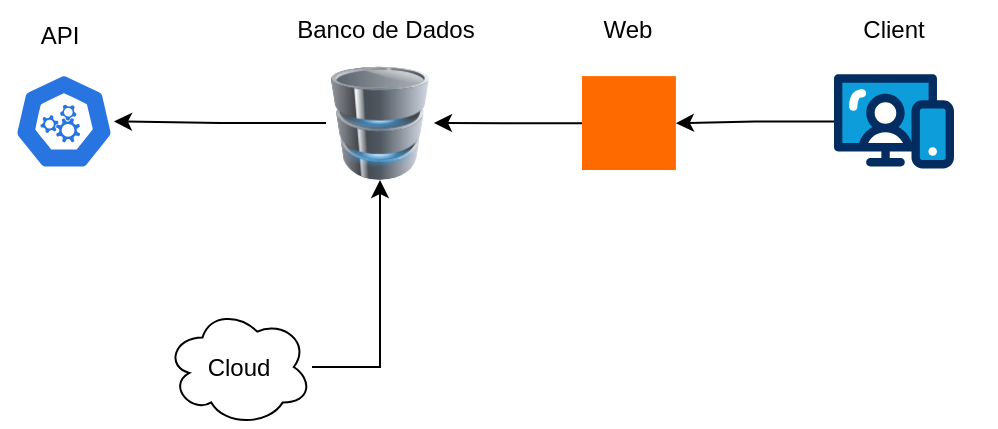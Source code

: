 <mxfile version="28.2.8">
  <diagram name="Página-1" id="cTJ83WwisgvmmhaO_Itc">
    <mxGraphModel dx="786" dy="464" grid="0" gridSize="10" guides="1" tooltips="1" connect="1" arrows="1" fold="1" page="1" pageScale="1" pageWidth="1654" pageHeight="1169" math="0" shadow="0">
      <root>
        <mxCell id="0" />
        <mxCell id="1" parent="0" />
        <mxCell id="_dlZyn9bmFUE1Vz2Ll3o-8" value="" style="edgeStyle=orthogonalEdgeStyle;rounded=0;orthogonalLoop=1;jettySize=auto;html=1;fontFamily=Helvetica;fontSize=12;fontColor=default;labelBackgroundColor=default;" edge="1" parent="1" source="_dlZyn9bmFUE1Vz2Ll3o-1" target="_dlZyn9bmFUE1Vz2Ll3o-2">
          <mxGeometry relative="1" as="geometry" />
        </mxCell>
        <mxCell id="_dlZyn9bmFUE1Vz2Ll3o-1" value="" style="image;html=1;image=img/lib/clip_art/computers/Database_128x128.png;shadow=0;verticalAlign=top;" vertex="1" parent="1">
          <mxGeometry x="360" y="178.02" width="54" height="57" as="geometry" />
        </mxCell>
        <mxCell id="_dlZyn9bmFUE1Vz2Ll3o-2" value="" style="aspect=fixed;sketch=0;html=1;dashed=0;whitespace=wrap;verticalLabelPosition=bottom;verticalAlign=top;fillColor=#2875E2;strokeColor=#ffffff;points=[[0.005,0.63,0],[0.1,0.2,0],[0.9,0.2,0],[0.5,0,0],[0.995,0.63,0],[0.72,0.99,0],[0.5,1,0],[0.28,0.99,0]];shape=mxgraph.kubernetes.icon2;prIcon=api;shadow=0;align=center;fontFamily=Helvetica;fontSize=12;fontColor=default;labelBackgroundColor=default;" vertex="1" parent="1">
          <mxGeometry x="204" y="181.7" width="50" height="48" as="geometry" />
        </mxCell>
        <mxCell id="_dlZyn9bmFUE1Vz2Ll3o-11" value="" style="edgeStyle=orthogonalEdgeStyle;rounded=0;orthogonalLoop=1;jettySize=auto;html=1;fontFamily=Helvetica;fontSize=12;fontColor=default;labelBackgroundColor=default;entryX=0.5;entryY=1;entryDx=0;entryDy=0;" edge="1" parent="1" source="_dlZyn9bmFUE1Vz2Ll3o-3" target="_dlZyn9bmFUE1Vz2Ll3o-1">
          <mxGeometry relative="1" as="geometry">
            <mxPoint x="429.5" y="328.5" as="targetPoint" />
          </mxGeometry>
        </mxCell>
        <mxCell id="_dlZyn9bmFUE1Vz2Ll3o-3" value="Cloud" style="ellipse;shape=cloud;whiteSpace=wrap;html=1;shadow=0;strokeColor=default;align=center;verticalAlign=middle;fontFamily=Helvetica;fontSize=12;fontColor=default;labelBackgroundColor=default;fillColor=default;" vertex="1" parent="1">
          <mxGeometry x="280" y="299" width="73" height="59" as="geometry" />
        </mxCell>
        <mxCell id="_dlZyn9bmFUE1Vz2Ll3o-6" value="" style="edgeStyle=orthogonalEdgeStyle;rounded=0;orthogonalLoop=1;jettySize=auto;html=1;fontFamily=Helvetica;fontSize=12;fontColor=default;labelBackgroundColor=default;" edge="1" parent="1" source="_dlZyn9bmFUE1Vz2Ll3o-4" target="_dlZyn9bmFUE1Vz2Ll3o-5">
          <mxGeometry relative="1" as="geometry" />
        </mxCell>
        <mxCell id="_dlZyn9bmFUE1Vz2Ll3o-4" value="" style="verticalLabelPosition=bottom;aspect=fixed;html=1;shape=mxgraph.salesforce.web;fillColorStyles=fillColor2,fillColor3,fillColor4;fillColor2=#032d60;fillColor3=#0d9dda;fillColor4=#ffffff;fillColor=none;strokeColor=none;shadow=0;align=center;verticalAlign=top;fontFamily=Helvetica;fontSize=12;fontColor=default;labelBackgroundColor=default;" vertex="1" parent="1">
          <mxGeometry x="614" y="182" width="60" height="47.4" as="geometry" />
        </mxCell>
        <mxCell id="_dlZyn9bmFUE1Vz2Ll3o-7" value="" style="edgeStyle=orthogonalEdgeStyle;rounded=0;orthogonalLoop=1;jettySize=auto;html=1;fontFamily=Helvetica;fontSize=12;fontColor=default;labelBackgroundColor=default;" edge="1" parent="1" source="_dlZyn9bmFUE1Vz2Ll3o-5" target="_dlZyn9bmFUE1Vz2Ll3o-1">
          <mxGeometry relative="1" as="geometry" />
        </mxCell>
        <mxCell id="_dlZyn9bmFUE1Vz2Ll3o-5" value="" style="points=[];aspect=fixed;html=1;align=center;shadow=0;dashed=0;fillColor=#FF6A00;strokeColor=none;shape=mxgraph.alibaba_cloud.webplus_web_app_service;verticalAlign=top;fontFamily=Helvetica;fontSize=12;fontColor=default;labelBackgroundColor=default;" vertex="1" parent="1">
          <mxGeometry x="488" y="183.05" width="46.95" height="46.95" as="geometry" />
        </mxCell>
        <mxCell id="_dlZyn9bmFUE1Vz2Ll3o-12" value="API" style="text;html=1;whiteSpace=wrap;strokeColor=none;fillColor=none;align=center;verticalAlign=middle;rounded=0;fontFamily=Helvetica;fontSize=12;fontColor=default;labelBackgroundColor=default;" vertex="1" parent="1">
          <mxGeometry x="197" y="148.02" width="60" height="30" as="geometry" />
        </mxCell>
        <mxCell id="_dlZyn9bmFUE1Vz2Ll3o-13" value="Banco de Dados" style="text;html=1;whiteSpace=wrap;strokeColor=none;fillColor=none;align=center;verticalAlign=middle;rounded=0;fontFamily=Helvetica;fontSize=12;fontColor=default;labelBackgroundColor=default;" vertex="1" parent="1">
          <mxGeometry x="339" y="145" width="102" height="30" as="geometry" />
        </mxCell>
        <mxCell id="_dlZyn9bmFUE1Vz2Ll3o-14" value="Web" style="text;html=1;whiteSpace=wrap;strokeColor=none;fillColor=none;align=center;verticalAlign=middle;rounded=0;fontFamily=Helvetica;fontSize=12;fontColor=default;labelBackgroundColor=default;" vertex="1" parent="1">
          <mxGeometry x="460.47" y="145" width="102" height="30" as="geometry" />
        </mxCell>
        <mxCell id="_dlZyn9bmFUE1Vz2Ll3o-15" value="Client" style="text;html=1;whiteSpace=wrap;strokeColor=none;fillColor=none;align=center;verticalAlign=middle;rounded=0;fontFamily=Helvetica;fontSize=12;fontColor=default;labelBackgroundColor=default;" vertex="1" parent="1">
          <mxGeometry x="593" y="145" width="102" height="30" as="geometry" />
        </mxCell>
      </root>
    </mxGraphModel>
  </diagram>
</mxfile>
